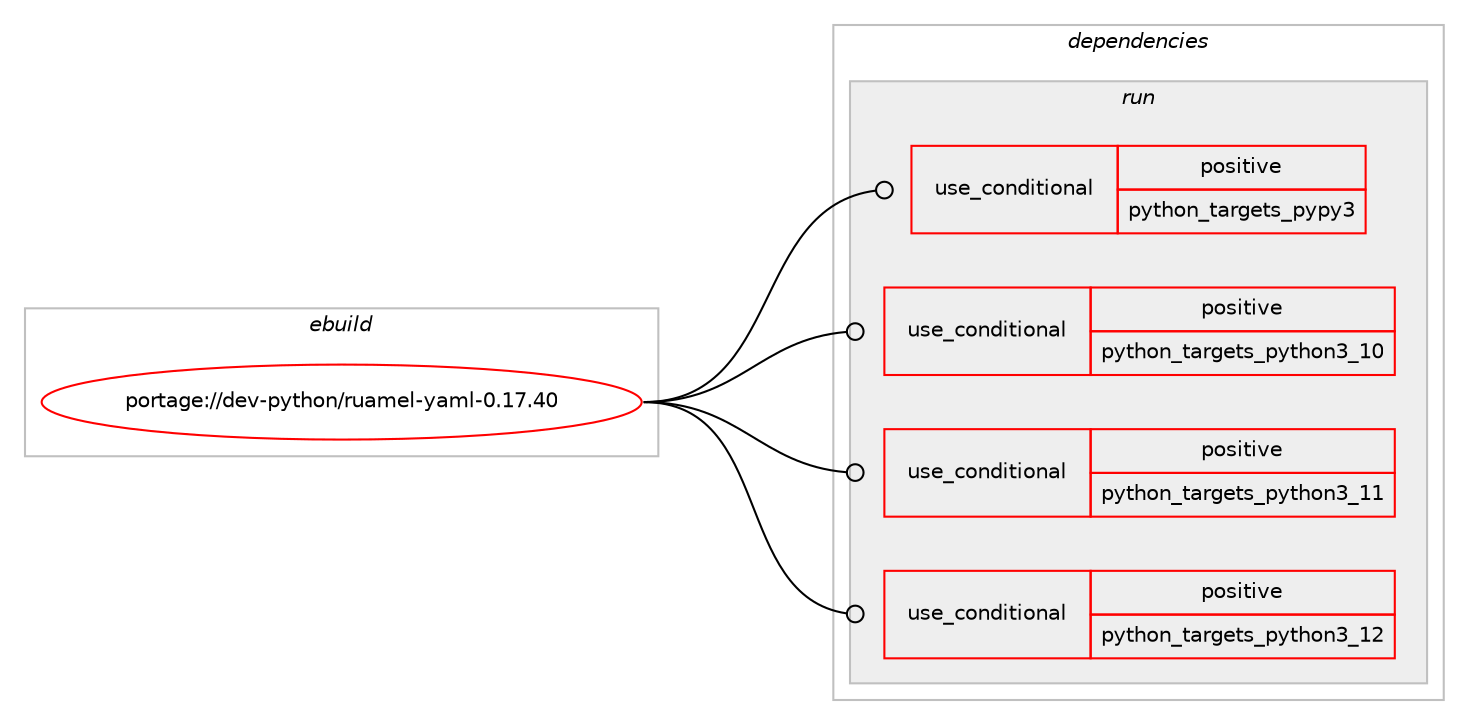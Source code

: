 digraph prolog {

# *************
# Graph options
# *************

newrank=true;
concentrate=true;
compound=true;
graph [rankdir=LR,fontname=Helvetica,fontsize=10,ranksep=1.5];#, ranksep=2.5, nodesep=0.2];
edge  [arrowhead=vee];
node  [fontname=Helvetica,fontsize=10];

# **********
# The ebuild
# **********

subgraph cluster_leftcol {
color=gray;
rank=same;
label=<<i>ebuild</i>>;
id [label="portage://dev-python/ruamel-yaml-0.17.40", color=red, width=4, href="../dev-python/ruamel-yaml-0.17.40.svg"];
}

# ****************
# The dependencies
# ****************

subgraph cluster_midcol {
color=gray;
label=<<i>dependencies</i>>;
subgraph cluster_compile {
fillcolor="#eeeeee";
style=filled;
label=<<i>compile</i>>;
}
subgraph cluster_compileandrun {
fillcolor="#eeeeee";
style=filled;
label=<<i>compile and run</i>>;
}
subgraph cluster_run {
fillcolor="#eeeeee";
style=filled;
label=<<i>run</i>>;
subgraph cond37899 {
dependency81482 [label=<<TABLE BORDER="0" CELLBORDER="1" CELLSPACING="0" CELLPADDING="4"><TR><TD ROWSPAN="3" CELLPADDING="10">use_conditional</TD></TR><TR><TD>positive</TD></TR><TR><TD>python_targets_pypy3</TD></TR></TABLE>>, shape=none, color=red];
# *** BEGIN UNKNOWN DEPENDENCY TYPE (TODO) ***
# dependency81482 -> package_dependency(portage://dev-python/ruamel-yaml-0.17.40,run,no,dev-python,pypy3,none,[,,],any_same_slot,[])
# *** END UNKNOWN DEPENDENCY TYPE (TODO) ***

}
id:e -> dependency81482:w [weight=20,style="solid",arrowhead="odot"];
subgraph cond37900 {
dependency81483 [label=<<TABLE BORDER="0" CELLBORDER="1" CELLSPACING="0" CELLPADDING="4"><TR><TD ROWSPAN="3" CELLPADDING="10">use_conditional</TD></TR><TR><TD>positive</TD></TR><TR><TD>python_targets_python3_10</TD></TR></TABLE>>, shape=none, color=red];
# *** BEGIN UNKNOWN DEPENDENCY TYPE (TODO) ***
# dependency81483 -> package_dependency(portage://dev-python/ruamel-yaml-0.17.40,run,no,dev-lang,python,none,[,,],[slot(3.10)],[])
# *** END UNKNOWN DEPENDENCY TYPE (TODO) ***

}
id:e -> dependency81483:w [weight=20,style="solid",arrowhead="odot"];
subgraph cond37901 {
dependency81484 [label=<<TABLE BORDER="0" CELLBORDER="1" CELLSPACING="0" CELLPADDING="4"><TR><TD ROWSPAN="3" CELLPADDING="10">use_conditional</TD></TR><TR><TD>positive</TD></TR><TR><TD>python_targets_python3_11</TD></TR></TABLE>>, shape=none, color=red];
# *** BEGIN UNKNOWN DEPENDENCY TYPE (TODO) ***
# dependency81484 -> package_dependency(portage://dev-python/ruamel-yaml-0.17.40,run,no,dev-lang,python,none,[,,],[slot(3.11)],[])
# *** END UNKNOWN DEPENDENCY TYPE (TODO) ***

}
id:e -> dependency81484:w [weight=20,style="solid",arrowhead="odot"];
subgraph cond37902 {
dependency81485 [label=<<TABLE BORDER="0" CELLBORDER="1" CELLSPACING="0" CELLPADDING="4"><TR><TD ROWSPAN="3" CELLPADDING="10">use_conditional</TD></TR><TR><TD>positive</TD></TR><TR><TD>python_targets_python3_12</TD></TR></TABLE>>, shape=none, color=red];
# *** BEGIN UNKNOWN DEPENDENCY TYPE (TODO) ***
# dependency81485 -> package_dependency(portage://dev-python/ruamel-yaml-0.17.40,run,no,dev-lang,python,none,[,,],[slot(3.12)],[])
# *** END UNKNOWN DEPENDENCY TYPE (TODO) ***

}
id:e -> dependency81485:w [weight=20,style="solid",arrowhead="odot"];
# *** BEGIN UNKNOWN DEPENDENCY TYPE (TODO) ***
# id -> package_dependency(portage://dev-python/ruamel-yaml-0.17.40,run,no,dev-python,ruamel-yaml-clib,none,[,,],[],[use(optenable(python_targets_pypy3),negative),use(optenable(python_targets_python3_10),negative),use(optenable(python_targets_python3_11),negative),use(optenable(python_targets_python3_12),negative)])
# *** END UNKNOWN DEPENDENCY TYPE (TODO) ***

# *** BEGIN UNKNOWN DEPENDENCY TYPE (TODO) ***
# id -> package_dependency(portage://dev-python/ruamel-yaml-0.17.40,run,weak,dev-python,namespace-ruamel,none,[,,],[],[])
# *** END UNKNOWN DEPENDENCY TYPE (TODO) ***

}
}

# **************
# The candidates
# **************

subgraph cluster_choices {
rank=same;
color=gray;
label=<<i>candidates</i>>;

}

}
